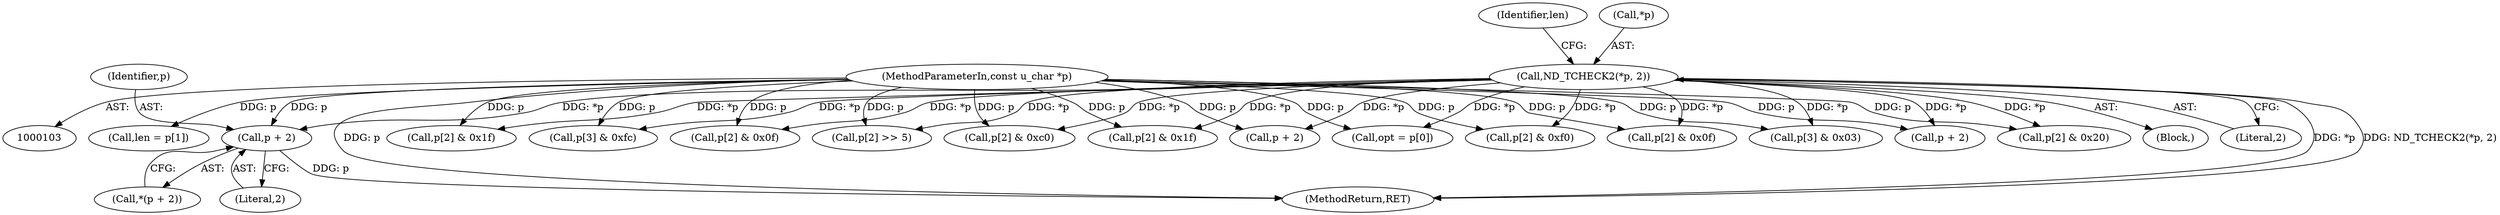 digraph "1_tcpdump_7029d15f148ef24bb7c6668bc640f5470d085e5a_0@del" {
"1000271" [label="(Call,p + 2)"];
"1000105" [label="(MethodParameterIn,const u_char *p)"];
"1000116" [label="(Call,ND_TCHECK2(*p, 2))"];
"1000313" [label="(Call,p[3] & 0x03)"];
"1000300" [label="(Call,p[2] & 0x0f)"];
"1000248" [label="(Call,p[2] & 0x1f)"];
"1000201" [label="(Call,p[2] & 0x1f)"];
"1000272" [label="(Identifier,p)"];
"1000270" [label="(Call,*(p + 2))"];
"1000120" [label="(Call,len = p[1])"];
"1000273" [label="(Literal,2)"];
"1000291" [label="(Call,p[2] & 0x0f)"];
"1000307" [label="(Call,p[3] & 0xfc)"];
"1000375" [label="(MethodReturn,RET)"];
"1000121" [label="(Identifier,len)"];
"1000107" [label="(Block,)"];
"1000119" [label="(Literal,2)"];
"1000196" [label="(Call,p[2] >> 5)"];
"1000125" [label="(Call,opt = p[0])"];
"1000240" [label="(Call,p[2] & 0x20)"];
"1000232" [label="(Call,p[2] & 0xc0)"];
"1000116" [label="(Call,ND_TCHECK2(*p, 2))"];
"1000186" [label="(Call,p + 2)"];
"1000271" [label="(Call,p + 2)"];
"1000105" [label="(MethodParameterIn,const u_char *p)"];
"1000282" [label="(Call,p[2] & 0xf0)"];
"1000221" [label="(Call,p + 2)"];
"1000117" [label="(Call,*p)"];
"1000271" -> "1000270"  [label="AST: "];
"1000271" -> "1000273"  [label="CFG: "];
"1000272" -> "1000271"  [label="AST: "];
"1000273" -> "1000271"  [label="AST: "];
"1000270" -> "1000271"  [label="CFG: "];
"1000271" -> "1000375"  [label="DDG: p"];
"1000105" -> "1000271"  [label="DDG: p"];
"1000116" -> "1000271"  [label="DDG: *p"];
"1000105" -> "1000103"  [label="AST: "];
"1000105" -> "1000375"  [label="DDG: p"];
"1000105" -> "1000120"  [label="DDG: p"];
"1000105" -> "1000125"  [label="DDG: p"];
"1000105" -> "1000186"  [label="DDG: p"];
"1000105" -> "1000196"  [label="DDG: p"];
"1000105" -> "1000201"  [label="DDG: p"];
"1000105" -> "1000221"  [label="DDG: p"];
"1000105" -> "1000232"  [label="DDG: p"];
"1000105" -> "1000240"  [label="DDG: p"];
"1000105" -> "1000248"  [label="DDG: p"];
"1000105" -> "1000282"  [label="DDG: p"];
"1000105" -> "1000291"  [label="DDG: p"];
"1000105" -> "1000300"  [label="DDG: p"];
"1000105" -> "1000307"  [label="DDG: p"];
"1000105" -> "1000313"  [label="DDG: p"];
"1000116" -> "1000107"  [label="AST: "];
"1000116" -> "1000119"  [label="CFG: "];
"1000117" -> "1000116"  [label="AST: "];
"1000119" -> "1000116"  [label="AST: "];
"1000121" -> "1000116"  [label="CFG: "];
"1000116" -> "1000375"  [label="DDG: *p"];
"1000116" -> "1000375"  [label="DDG: ND_TCHECK2(*p, 2)"];
"1000116" -> "1000125"  [label="DDG: *p"];
"1000116" -> "1000186"  [label="DDG: *p"];
"1000116" -> "1000196"  [label="DDG: *p"];
"1000116" -> "1000201"  [label="DDG: *p"];
"1000116" -> "1000221"  [label="DDG: *p"];
"1000116" -> "1000232"  [label="DDG: *p"];
"1000116" -> "1000240"  [label="DDG: *p"];
"1000116" -> "1000248"  [label="DDG: *p"];
"1000116" -> "1000282"  [label="DDG: *p"];
"1000116" -> "1000291"  [label="DDG: *p"];
"1000116" -> "1000300"  [label="DDG: *p"];
"1000116" -> "1000307"  [label="DDG: *p"];
"1000116" -> "1000313"  [label="DDG: *p"];
}
